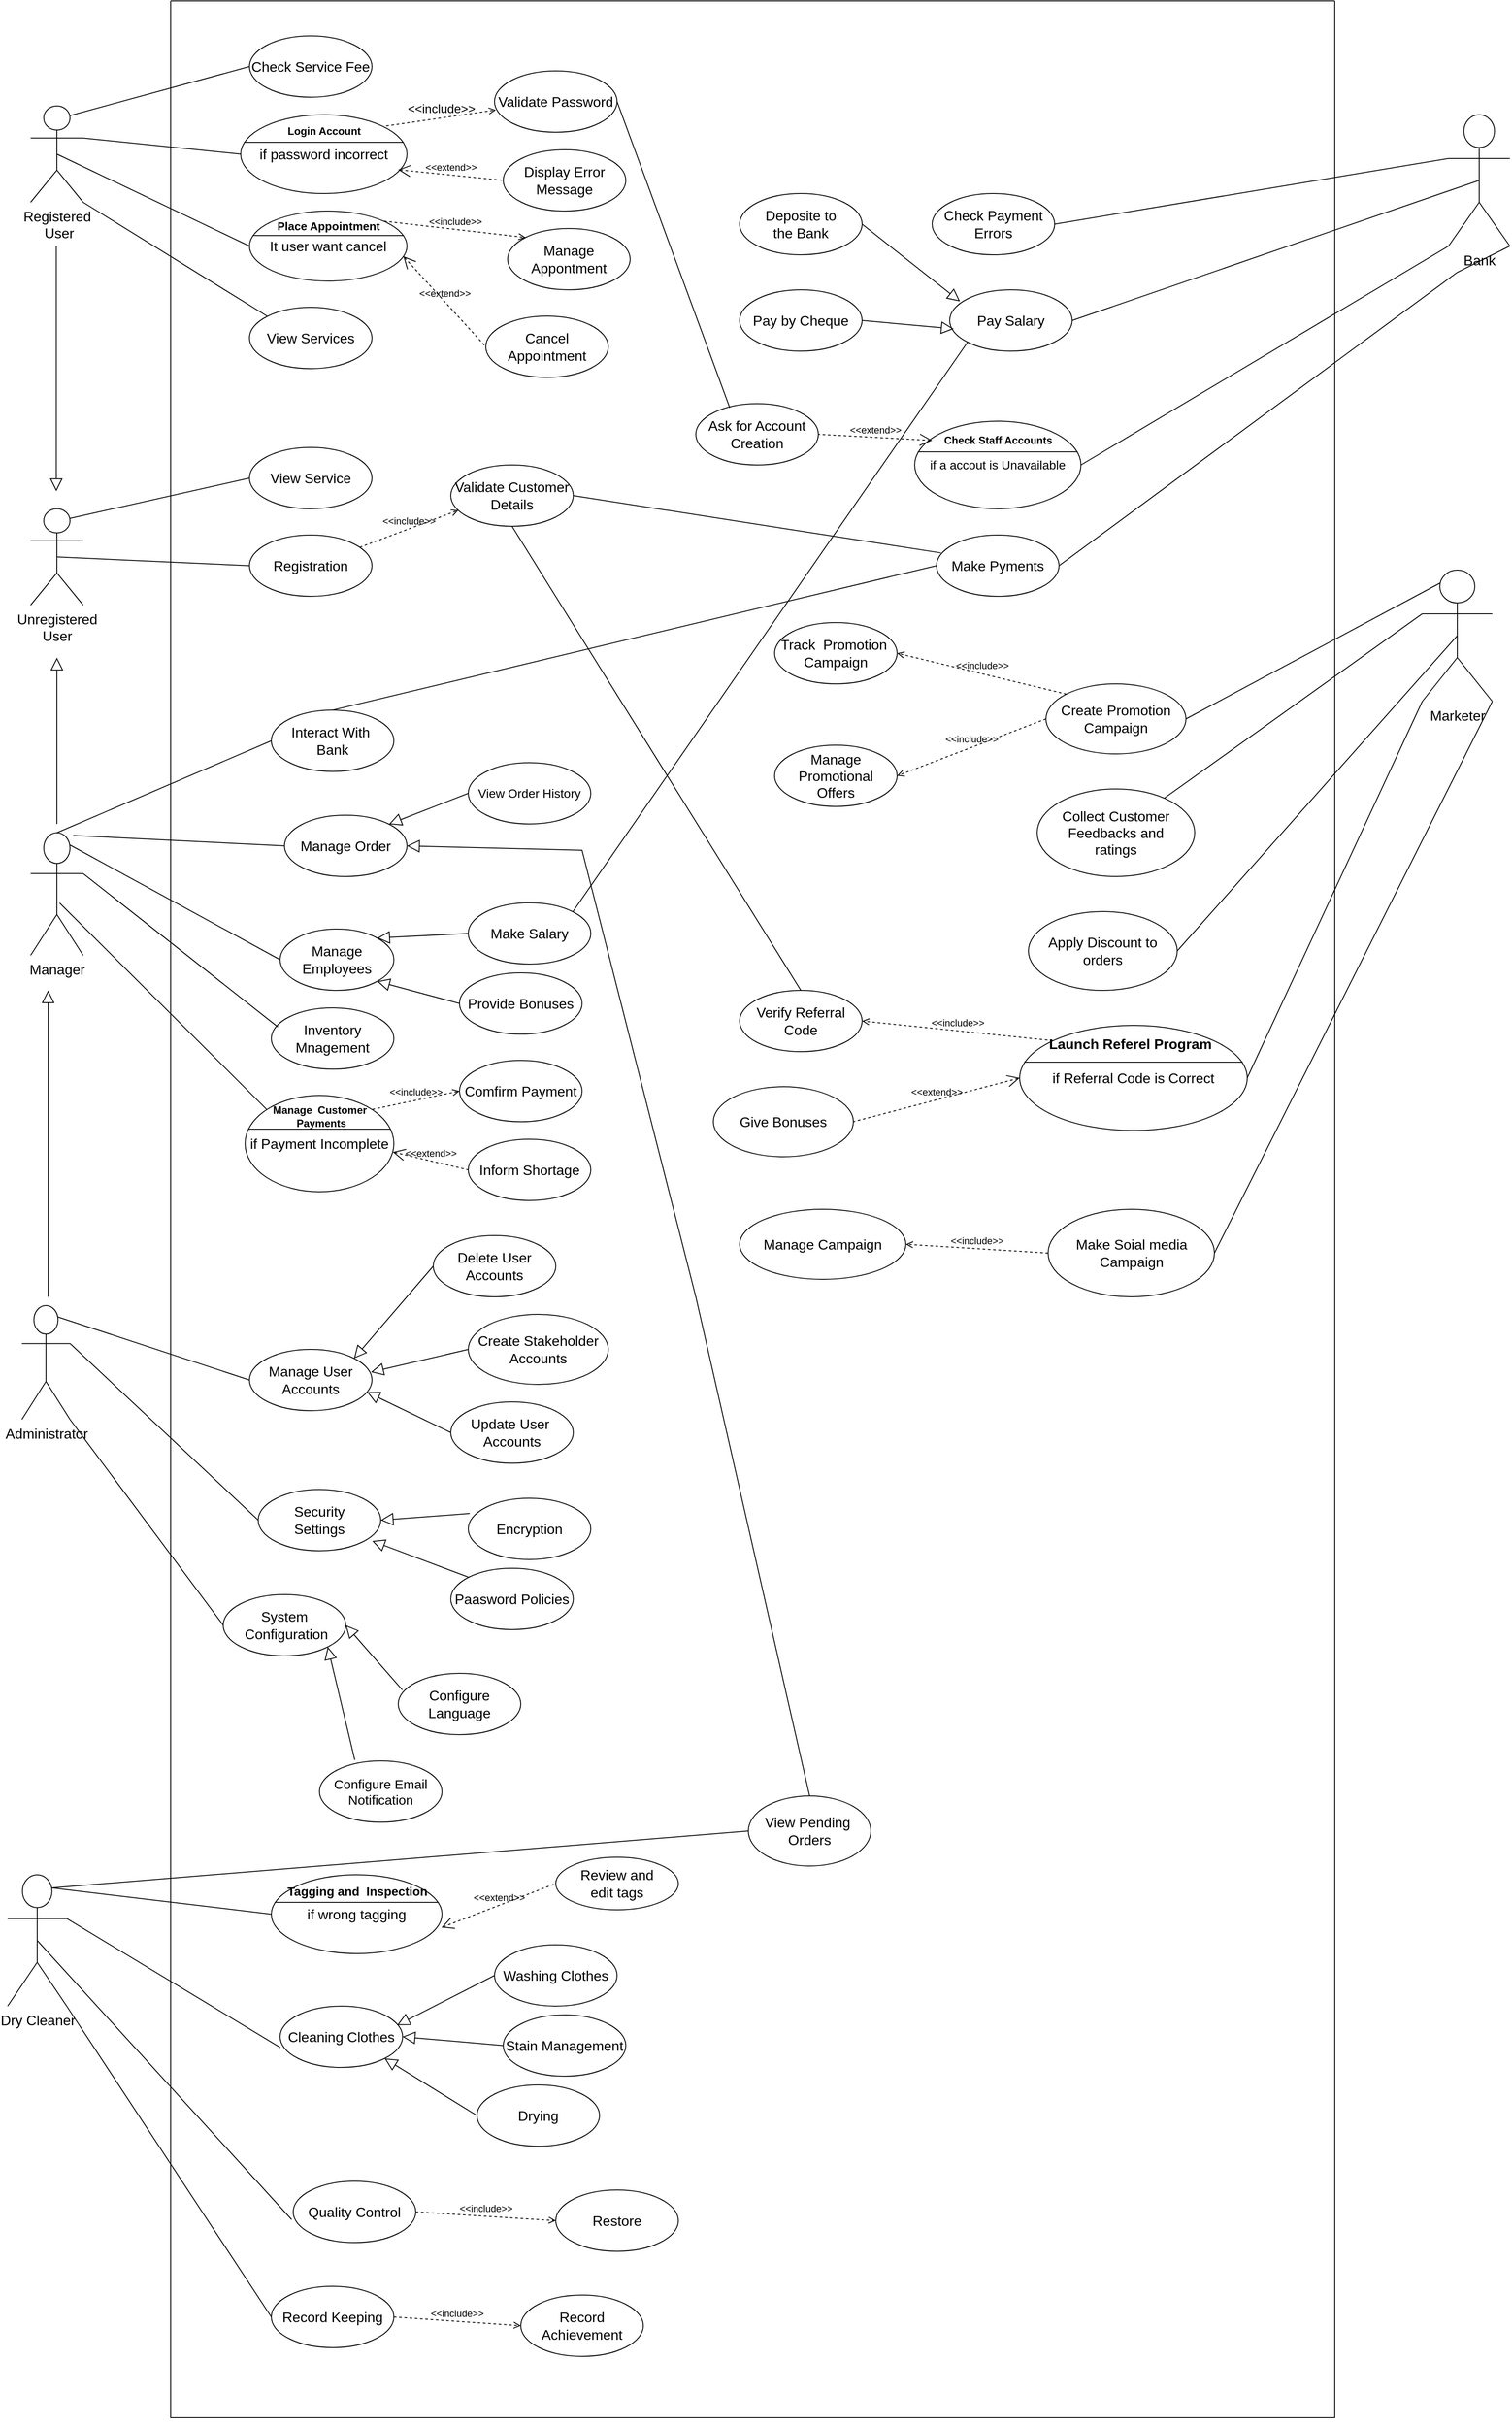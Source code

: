 <mxfile version="21.6.8" type="device">
  <diagram name="Page-1" id="YJRQnULsfUZg3rz3fWgA">
    <mxGraphModel dx="1904" dy="2926" grid="1" gridSize="10" guides="1" tooltips="1" connect="1" arrows="1" fold="1" page="0" pageScale="1" pageWidth="850" pageHeight="1100" math="0" shadow="0">
      <root>
        <mxCell id="0" />
        <mxCell id="1" parent="0" />
        <mxCell id="xZ9viUHwOlvgjat5mIih-6" value="" style="swimlane;startSize=0;fontSize=12;" parent="1" vertex="1">
          <mxGeometry x="-280" y="-2350" width="1330" height="2760" as="geometry" />
        </mxCell>
        <mxCell id="xZ9viUHwOlvgjat5mIih-29" value="&lt;font style=&quot;font-size: 16px;&quot;&gt;Check Service Fee&lt;/font&gt;" style="ellipse;whiteSpace=wrap;html=1;" parent="xZ9viUHwOlvgjat5mIih-6" vertex="1">
          <mxGeometry x="90" y="40" width="140" height="70" as="geometry" />
        </mxCell>
        <mxCell id="xZ9viUHwOlvgjat5mIih-34" value="&lt;font style=&quot;font-size: 16px;&quot;&gt;Validate Password&lt;br&gt;&lt;/font&gt;" style="ellipse;whiteSpace=wrap;html=1;" parent="xZ9viUHwOlvgjat5mIih-6" vertex="1">
          <mxGeometry x="370" y="80" width="140" height="70" as="geometry" />
        </mxCell>
        <mxCell id="xZ9viUHwOlvgjat5mIih-33" value="&lt;font style=&quot;font-size: 16px;&quot;&gt;Display Error Message&lt;/font&gt;" style="ellipse;whiteSpace=wrap;html=1;" parent="xZ9viUHwOlvgjat5mIih-6" vertex="1">
          <mxGeometry x="380" y="170" width="140" height="70" as="geometry" />
        </mxCell>
        <mxCell id="xZ9viUHwOlvgjat5mIih-32" value="&lt;font style=&quot;font-size: 16px;&quot;&gt;View Services&lt;/font&gt;" style="ellipse;whiteSpace=wrap;html=1;" parent="xZ9viUHwOlvgjat5mIih-6" vertex="1">
          <mxGeometry x="90" y="350" width="140" height="70" as="geometry" />
        </mxCell>
        <mxCell id="xZ9viUHwOlvgjat5mIih-36" value="&lt;font style=&quot;font-size: 16px;&quot;&gt;if password incorrect&lt;/font&gt;" style="html=1;shape=mxgraph.sysml.useCaseExtPt;whiteSpace=wrap;align=center;" parent="xZ9viUHwOlvgjat5mIih-6" vertex="1">
          <mxGeometry x="80" y="130" width="190" height="90" as="geometry" />
        </mxCell>
        <mxCell id="xZ9viUHwOlvgjat5mIih-37" value="Login Account" style="resizable=0;html=1;verticalAlign=middle;align=center;labelBackgroundColor=none;fontStyle=1;" parent="xZ9viUHwOlvgjat5mIih-36" connectable="0" vertex="1">
          <mxGeometry x="95" y="19.125" as="geometry" />
        </mxCell>
        <mxCell id="xZ9viUHwOlvgjat5mIih-39" value="&lt;font style=&quot;font-size: 14px;&quot;&gt;&amp;lt;&amp;lt;include&amp;gt;&amp;gt;&lt;/font&gt;" style="edgeStyle=none;html=1;endArrow=open;verticalAlign=bottom;dashed=1;labelBackgroundColor=none;rounded=0;entryX=0.011;entryY=0.637;entryDx=0;entryDy=0;entryPerimeter=0;" parent="xZ9viUHwOlvgjat5mIih-36" target="xZ9viUHwOlvgjat5mIih-34" edge="1">
          <mxGeometry width="160" relative="1" as="geometry">
            <mxPoint x="166.25" y="12.857" as="sourcePoint" />
            <mxPoint x="356.25" y="12.857" as="targetPoint" />
          </mxGeometry>
        </mxCell>
        <mxCell id="xZ9viUHwOlvgjat5mIih-38" style="edgeStyle=orthogonalEdgeStyle;rounded=0;orthogonalLoop=1;jettySize=auto;html=1;exitX=0.5;exitY=1;exitDx=0;exitDy=0;" parent="xZ9viUHwOlvgjat5mIih-6" source="xZ9viUHwOlvgjat5mIih-34" target="xZ9viUHwOlvgjat5mIih-34" edge="1">
          <mxGeometry relative="1" as="geometry" />
        </mxCell>
        <mxCell id="xZ9viUHwOlvgjat5mIih-42" value="&amp;lt;&amp;lt;extend&amp;gt;&amp;gt;" style="edgeStyle=none;html=1;startArrow=open;endArrow=none;startSize=12;verticalAlign=bottom;dashed=1;labelBackgroundColor=none;rounded=0;entryX=0;entryY=0.5;entryDx=0;entryDy=0;exitX=0.947;exitY=0.698;exitDx=0;exitDy=0;exitPerimeter=0;" parent="xZ9viUHwOlvgjat5mIih-6" source="xZ9viUHwOlvgjat5mIih-36" target="xZ9viUHwOlvgjat5mIih-33" edge="1">
          <mxGeometry width="160" relative="1" as="geometry">
            <mxPoint x="350" y="200" as="sourcePoint" />
            <mxPoint x="510" y="350" as="targetPoint" />
          </mxGeometry>
        </mxCell>
        <mxCell id="xZ9viUHwOlvgjat5mIih-43" value="&lt;font style=&quot;font-size: 16px;&quot;&gt;It user want cancel&lt;/font&gt;" style="html=1;shape=mxgraph.sysml.useCaseExtPt;whiteSpace=wrap;align=center;" parent="xZ9viUHwOlvgjat5mIih-6" vertex="1">
          <mxGeometry x="90" y="240" width="180" height="80" as="geometry" />
        </mxCell>
        <mxCell id="xZ9viUHwOlvgjat5mIih-44" value="&lt;font style=&quot;font-size: 13px;&quot;&gt;Place Appointment&lt;/font&gt;" style="resizable=0;html=1;verticalAlign=middle;align=center;labelBackgroundColor=none;fontStyle=1;" parent="xZ9viUHwOlvgjat5mIih-43" connectable="0" vertex="1">
          <mxGeometry x="90" y="17" as="geometry" />
        </mxCell>
        <mxCell id="xZ9viUHwOlvgjat5mIih-46" value="&lt;font style=&quot;font-size: 16px;&quot;&gt;Manage Appontment&lt;/font&gt;" style="ellipse;whiteSpace=wrap;html=1;" parent="xZ9viUHwOlvgjat5mIih-6" vertex="1">
          <mxGeometry x="385" y="260" width="140" height="70" as="geometry" />
        </mxCell>
        <mxCell id="xZ9viUHwOlvgjat5mIih-45" value="&lt;font style=&quot;font-size: 16px;&quot;&gt;Cancel Appointment&lt;/font&gt;" style="ellipse;whiteSpace=wrap;html=1;" parent="xZ9viUHwOlvgjat5mIih-6" vertex="1">
          <mxGeometry x="360" y="360" width="140" height="70" as="geometry" />
        </mxCell>
        <mxCell id="xZ9viUHwOlvgjat5mIih-58" value="&amp;lt;&amp;lt;include&amp;gt;&amp;gt;" style="edgeStyle=none;html=1;endArrow=open;verticalAlign=bottom;dashed=1;labelBackgroundColor=none;rounded=0;exitX=0.855;exitY=0.145;exitDx=0;exitDy=0;exitPerimeter=0;entryX=0;entryY=0;entryDx=0;entryDy=0;" parent="xZ9viUHwOlvgjat5mIih-6" source="xZ9viUHwOlvgjat5mIih-43" target="xZ9viUHwOlvgjat5mIih-46" edge="1">
          <mxGeometry width="160" relative="1" as="geometry">
            <mxPoint x="360" y="370" as="sourcePoint" />
            <mxPoint x="520" y="370" as="targetPoint" />
          </mxGeometry>
        </mxCell>
        <mxCell id="xZ9viUHwOlvgjat5mIih-59" value="&amp;lt;&amp;lt;extend&amp;gt;&amp;gt;" style="edgeStyle=none;html=1;startArrow=open;endArrow=none;startSize=12;verticalAlign=bottom;dashed=1;labelBackgroundColor=none;rounded=0;exitX=0.977;exitY=0.646;exitDx=0;exitDy=0;exitPerimeter=0;entryX=0;entryY=0.5;entryDx=0;entryDy=0;" parent="xZ9viUHwOlvgjat5mIih-6" source="xZ9viUHwOlvgjat5mIih-43" target="xZ9viUHwOlvgjat5mIih-45" edge="1">
          <mxGeometry width="160" relative="1" as="geometry">
            <mxPoint x="360" y="370" as="sourcePoint" />
            <mxPoint x="520" y="370" as="targetPoint" />
          </mxGeometry>
        </mxCell>
        <mxCell id="xZ9viUHwOlvgjat5mIih-60" value="&lt;font style=&quot;font-size: 16px;&quot;&gt;View Service&lt;/font&gt;" style="ellipse;whiteSpace=wrap;html=1;" parent="xZ9viUHwOlvgjat5mIih-6" vertex="1">
          <mxGeometry x="90" y="510" width="140" height="70" as="geometry" />
        </mxCell>
        <mxCell id="xZ9viUHwOlvgjat5mIih-61" value="&lt;font style=&quot;font-size: 16px;&quot;&gt;Registration&lt;/font&gt;" style="ellipse;whiteSpace=wrap;html=1;" parent="xZ9viUHwOlvgjat5mIih-6" vertex="1">
          <mxGeometry x="90" y="610" width="140" height="70" as="geometry" />
        </mxCell>
        <mxCell id="xZ9viUHwOlvgjat5mIih-62" value="&lt;font style=&quot;font-size: 16px;&quot;&gt;Validate Customer&lt;br&gt;Details&lt;br&gt;&lt;/font&gt;" style="ellipse;whiteSpace=wrap;html=1;" parent="xZ9viUHwOlvgjat5mIih-6" vertex="1">
          <mxGeometry x="320" y="530" width="140" height="70" as="geometry" />
        </mxCell>
        <mxCell id="xZ9viUHwOlvgjat5mIih-64" value="&amp;lt;&amp;lt;include&amp;gt;&amp;gt;" style="edgeStyle=none;html=1;endArrow=open;verticalAlign=bottom;dashed=1;labelBackgroundColor=none;rounded=0;entryX=0.062;entryY=0.739;entryDx=0;entryDy=0;entryPerimeter=0;" parent="xZ9viUHwOlvgjat5mIih-6" source="xZ9viUHwOlvgjat5mIih-61" target="xZ9viUHwOlvgjat5mIih-62" edge="1">
          <mxGeometry width="160" relative="1" as="geometry">
            <mxPoint x="360" y="360" as="sourcePoint" />
            <mxPoint x="520" y="360" as="targetPoint" />
          </mxGeometry>
        </mxCell>
        <mxCell id="xZ9viUHwOlvgjat5mIih-72" value="&lt;font style=&quot;font-size: 14px;&quot;&gt;View Order History&lt;/font&gt;" style="ellipse;whiteSpace=wrap;html=1;" parent="xZ9viUHwOlvgjat5mIih-6" vertex="1">
          <mxGeometry x="340" y="870" width="140" height="70" as="geometry" />
        </mxCell>
        <mxCell id="xZ9viUHwOlvgjat5mIih-71" value="&lt;font style=&quot;font-size: 16px;&quot;&gt;Manage Order&lt;/font&gt;" style="ellipse;whiteSpace=wrap;html=1;" parent="xZ9viUHwOlvgjat5mIih-6" vertex="1">
          <mxGeometry x="130" y="930" width="140" height="70" as="geometry" />
        </mxCell>
        <mxCell id="xZ9viUHwOlvgjat5mIih-70" value="&lt;font style=&quot;font-size: 16px;&quot;&gt;Manage Employees&lt;/font&gt;" style="ellipse;whiteSpace=wrap;html=1;" parent="xZ9viUHwOlvgjat5mIih-6" vertex="1">
          <mxGeometry x="125" y="1060" width="130" height="70" as="geometry" />
        </mxCell>
        <mxCell id="xZ9viUHwOlvgjat5mIih-69" value="&lt;font style=&quot;font-size: 16px;&quot;&gt;View Pending&amp;nbsp;&lt;br&gt;Orders&lt;/font&gt;" style="ellipse;whiteSpace=wrap;html=1;" parent="xZ9viUHwOlvgjat5mIih-6" vertex="1">
          <mxGeometry x="660" y="2050" width="140" height="80" as="geometry" />
        </mxCell>
        <mxCell id="xZ9viUHwOlvgjat5mIih-84" value="" style="edgeStyle=none;html=1;endArrow=block;endFill=0;endSize=12;verticalAlign=bottom;rounded=0;exitX=0;exitY=0.5;exitDx=0;exitDy=0;entryX=1;entryY=0;entryDx=0;entryDy=0;" parent="xZ9viUHwOlvgjat5mIih-6" source="xZ9viUHwOlvgjat5mIih-72" target="xZ9viUHwOlvgjat5mIih-71" edge="1">
          <mxGeometry width="160" relative="1" as="geometry">
            <mxPoint x="320" y="980" as="sourcePoint" />
            <mxPoint x="270" y="940" as="targetPoint" />
          </mxGeometry>
        </mxCell>
        <mxCell id="xZ9viUHwOlvgjat5mIih-86" value="&lt;font style=&quot;font-size: 16px;&quot;&gt;Provide Bonuses&lt;/font&gt;" style="ellipse;whiteSpace=wrap;html=1;" parent="xZ9viUHwOlvgjat5mIih-6" vertex="1">
          <mxGeometry x="330" y="1110" width="140" height="70" as="geometry" />
        </mxCell>
        <mxCell id="xZ9viUHwOlvgjat5mIih-85" value="&lt;font style=&quot;font-size: 16px;&quot;&gt;Make Salary&lt;/font&gt;" style="ellipse;whiteSpace=wrap;html=1;" parent="xZ9viUHwOlvgjat5mIih-6" vertex="1">
          <mxGeometry x="340" y="1030" width="140" height="70" as="geometry" />
        </mxCell>
        <mxCell id="xZ9viUHwOlvgjat5mIih-87" value="&lt;font style=&quot;font-size: 16px;&quot;&gt;Inventory Mnagement&lt;/font&gt;" style="ellipse;whiteSpace=wrap;html=1;" parent="xZ9viUHwOlvgjat5mIih-6" vertex="1">
          <mxGeometry x="115" y="1150" width="140" height="70" as="geometry" />
        </mxCell>
        <mxCell id="xZ9viUHwOlvgjat5mIih-88" value="&lt;font style=&quot;font-size: 16px;&quot;&gt;if Payment Incomplete&lt;/font&gt;" style="html=1;shape=mxgraph.sysml.useCaseExtPt;whiteSpace=wrap;align=center;" parent="xZ9viUHwOlvgjat5mIih-6" vertex="1">
          <mxGeometry x="85" y="1250" width="170" height="110" as="geometry" />
        </mxCell>
        <mxCell id="xZ9viUHwOlvgjat5mIih-89" value="Manage&amp;nbsp; Customer&lt;br&gt;&amp;nbsp;Payments" style="resizable=0;html=1;verticalAlign=middle;align=center;labelBackgroundColor=none;fontStyle=1;" parent="xZ9viUHwOlvgjat5mIih-88" connectable="0" vertex="1">
          <mxGeometry x="85" y="23.375" as="geometry" />
        </mxCell>
        <mxCell id="xZ9viUHwOlvgjat5mIih-92" value="&lt;font style=&quot;font-size: 16px;&quot;&gt;Comfirm Payment&lt;/font&gt;" style="ellipse;whiteSpace=wrap;html=1;" parent="xZ9viUHwOlvgjat5mIih-6" vertex="1">
          <mxGeometry x="330" y="1210" width="140" height="70" as="geometry" />
        </mxCell>
        <mxCell id="xZ9viUHwOlvgjat5mIih-91" value="&lt;font style=&quot;font-size: 16px;&quot;&gt;Inform Shortage&lt;/font&gt;" style="ellipse;whiteSpace=wrap;html=1;" parent="xZ9viUHwOlvgjat5mIih-6" vertex="1">
          <mxGeometry x="340" y="1300" width="140" height="70" as="geometry" />
        </mxCell>
        <mxCell id="xZ9viUHwOlvgjat5mIih-96" value="&lt;font style=&quot;font-size: 16px;&quot;&gt;Interact With&amp;nbsp;&lt;br&gt;Bank&lt;/font&gt;" style="ellipse;whiteSpace=wrap;html=1;" parent="xZ9viUHwOlvgjat5mIih-6" vertex="1">
          <mxGeometry x="115" y="810" width="140" height="70" as="geometry" />
        </mxCell>
        <mxCell id="xZ9viUHwOlvgjat5mIih-98" value="" style="edgeStyle=none;html=1;endArrow=block;endFill=0;endSize=12;verticalAlign=bottom;rounded=0;exitX=0;exitY=0.5;exitDx=0;exitDy=0;entryX=1;entryY=0;entryDx=0;entryDy=0;" parent="xZ9viUHwOlvgjat5mIih-6" source="xZ9viUHwOlvgjat5mIih-85" target="xZ9viUHwOlvgjat5mIih-70" edge="1">
          <mxGeometry width="160" relative="1" as="geometry">
            <mxPoint x="260" y="990" as="sourcePoint" />
            <mxPoint x="420" y="990" as="targetPoint" />
          </mxGeometry>
        </mxCell>
        <mxCell id="xZ9viUHwOlvgjat5mIih-102" value="" style="edgeStyle=none;html=1;endArrow=block;endFill=0;endSize=12;verticalAlign=bottom;rounded=0;entryX=1;entryY=1;entryDx=0;entryDy=0;exitX=0;exitY=0.5;exitDx=0;exitDy=0;" parent="xZ9viUHwOlvgjat5mIih-6" source="xZ9viUHwOlvgjat5mIih-86" target="xZ9viUHwOlvgjat5mIih-70" edge="1">
          <mxGeometry width="160" relative="1" as="geometry">
            <mxPoint x="260" y="1370" as="sourcePoint" />
            <mxPoint x="420" y="1370" as="targetPoint" />
          </mxGeometry>
        </mxCell>
        <mxCell id="xZ9viUHwOlvgjat5mIih-103" value="&amp;lt;&amp;lt;include&amp;gt;&amp;gt;" style="edgeStyle=none;html=1;endArrow=open;verticalAlign=bottom;dashed=1;labelBackgroundColor=none;rounded=0;exitX=0.855;exitY=0.145;exitDx=0;exitDy=0;exitPerimeter=0;entryX=0;entryY=0.5;entryDx=0;entryDy=0;" parent="xZ9viUHwOlvgjat5mIih-6" source="xZ9viUHwOlvgjat5mIih-88" target="xZ9viUHwOlvgjat5mIih-92" edge="1">
          <mxGeometry width="160" relative="1" as="geometry">
            <mxPoint x="260" y="1370" as="sourcePoint" />
            <mxPoint x="420" y="1370" as="targetPoint" />
          </mxGeometry>
        </mxCell>
        <mxCell id="xZ9viUHwOlvgjat5mIih-104" value="&amp;lt;&amp;lt;extend&amp;gt;&amp;gt;" style="edgeStyle=none;html=1;startArrow=open;endArrow=none;startSize=12;verticalAlign=bottom;dashed=1;labelBackgroundColor=none;rounded=0;exitX=0.993;exitY=0.587;exitDx=0;exitDy=0;exitPerimeter=0;entryX=0;entryY=0.5;entryDx=0;entryDy=0;" parent="xZ9viUHwOlvgjat5mIih-6" source="xZ9viUHwOlvgjat5mIih-88" target="xZ9viUHwOlvgjat5mIih-91" edge="1">
          <mxGeometry width="160" relative="1" as="geometry">
            <mxPoint x="260" y="1370" as="sourcePoint" />
            <mxPoint x="420" y="1370" as="targetPoint" />
          </mxGeometry>
        </mxCell>
        <mxCell id="xZ9viUHwOlvgjat5mIih-109" value="&lt;font style=&quot;font-size: 16px;&quot;&gt;Manage User&lt;br&gt;Accounts&lt;/font&gt;" style="ellipse;whiteSpace=wrap;html=1;" parent="xZ9viUHwOlvgjat5mIih-6" vertex="1">
          <mxGeometry x="90" y="1540" width="140" height="70" as="geometry" />
        </mxCell>
        <mxCell id="xZ9viUHwOlvgjat5mIih-108" value="&lt;font style=&quot;font-size: 16px;&quot;&gt;Security&lt;br&gt;Settings&lt;/font&gt;" style="ellipse;whiteSpace=wrap;html=1;" parent="xZ9viUHwOlvgjat5mIih-6" vertex="1">
          <mxGeometry x="100" y="1700" width="140" height="70" as="geometry" />
        </mxCell>
        <mxCell id="xZ9viUHwOlvgjat5mIih-107" value="&lt;font style=&quot;font-size: 16px;&quot;&gt;System&lt;br&gt;&amp;nbsp;Configuration&lt;/font&gt;" style="ellipse;whiteSpace=wrap;html=1;" parent="xZ9viUHwOlvgjat5mIih-6" vertex="1">
          <mxGeometry x="60" y="1820" width="140" height="70" as="geometry" />
        </mxCell>
        <mxCell id="xZ9viUHwOlvgjat5mIih-113" value="&lt;font style=&quot;font-size: 16px;&quot;&gt;Delete User&lt;br&gt;Accounts&lt;/font&gt;" style="ellipse;whiteSpace=wrap;html=1;" parent="xZ9viUHwOlvgjat5mIih-6" vertex="1">
          <mxGeometry x="300" y="1410" width="140" height="70" as="geometry" />
        </mxCell>
        <mxCell id="xZ9viUHwOlvgjat5mIih-112" value="&lt;font style=&quot;font-size: 16px;&quot;&gt;Create Stakeholder&lt;br&gt;Accounts&lt;/font&gt;" style="ellipse;whiteSpace=wrap;html=1;" parent="xZ9viUHwOlvgjat5mIih-6" vertex="1">
          <mxGeometry x="340" y="1500" width="160" height="80" as="geometry" />
        </mxCell>
        <mxCell id="xZ9viUHwOlvgjat5mIih-111" value="&lt;font style=&quot;font-size: 16px;&quot;&gt;Encryption&lt;/font&gt;" style="ellipse;whiteSpace=wrap;html=1;" parent="xZ9viUHwOlvgjat5mIih-6" vertex="1">
          <mxGeometry x="340" y="1710" width="140" height="70" as="geometry" />
        </mxCell>
        <mxCell id="xZ9viUHwOlvgjat5mIih-110" value="&lt;font style=&quot;font-size: 16px;&quot;&gt;Update User&amp;nbsp;&lt;br&gt;Accounts&lt;/font&gt;" style="ellipse;whiteSpace=wrap;html=1;" parent="xZ9viUHwOlvgjat5mIih-6" vertex="1">
          <mxGeometry x="320" y="1600" width="140" height="70" as="geometry" />
        </mxCell>
        <mxCell id="xZ9viUHwOlvgjat5mIih-116" value="" style="edgeStyle=none;html=1;endArrow=block;endFill=0;endSize=12;verticalAlign=bottom;rounded=0;exitX=0;exitY=0.5;exitDx=0;exitDy=0;entryX=1;entryY=0;entryDx=0;entryDy=0;" parent="xZ9viUHwOlvgjat5mIih-6" source="xZ9viUHwOlvgjat5mIih-113" target="xZ9viUHwOlvgjat5mIih-109" edge="1">
          <mxGeometry width="160" relative="1" as="geometry">
            <mxPoint x="260" y="1610" as="sourcePoint" />
            <mxPoint x="420" y="1610" as="targetPoint" />
          </mxGeometry>
        </mxCell>
        <mxCell id="xZ9viUHwOlvgjat5mIih-115" value="" style="edgeStyle=none;html=1;endArrow=block;endFill=0;endSize=12;verticalAlign=bottom;rounded=0;exitX=0;exitY=0.5;exitDx=0;exitDy=0;entryX=0.992;entryY=0.371;entryDx=0;entryDy=0;entryPerimeter=0;" parent="xZ9viUHwOlvgjat5mIih-6" source="xZ9viUHwOlvgjat5mIih-112" target="xZ9viUHwOlvgjat5mIih-109" edge="1">
          <mxGeometry width="160" relative="1" as="geometry">
            <mxPoint x="260" y="1610" as="sourcePoint" />
            <mxPoint x="420" y="1610" as="targetPoint" />
          </mxGeometry>
        </mxCell>
        <mxCell id="xZ9viUHwOlvgjat5mIih-114" value="" style="edgeStyle=none;html=1;endArrow=block;endFill=0;endSize=12;verticalAlign=bottom;rounded=0;exitX=0;exitY=0.5;exitDx=0;exitDy=0;entryX=0.961;entryY=0.698;entryDx=0;entryDy=0;entryPerimeter=0;" parent="xZ9viUHwOlvgjat5mIih-6" source="xZ9viUHwOlvgjat5mIih-110" target="xZ9viUHwOlvgjat5mIih-109" edge="1">
          <mxGeometry width="160" relative="1" as="geometry">
            <mxPoint x="260" y="1610" as="sourcePoint" />
            <mxPoint x="420" y="1610" as="targetPoint" />
          </mxGeometry>
        </mxCell>
        <mxCell id="xZ9viUHwOlvgjat5mIih-117" value="&lt;font style=&quot;font-size: 16px;&quot;&gt;Paasword Policies&lt;/font&gt;" style="ellipse;whiteSpace=wrap;html=1;" parent="xZ9viUHwOlvgjat5mIih-6" vertex="1">
          <mxGeometry x="320" y="1790" width="140" height="70" as="geometry" />
        </mxCell>
        <mxCell id="xZ9viUHwOlvgjat5mIih-118" value="" style="edgeStyle=none;html=1;endArrow=block;endFill=0;endSize=12;verticalAlign=bottom;rounded=0;entryX=1;entryY=0.5;entryDx=0;entryDy=0;exitX=0.012;exitY=0.249;exitDx=0;exitDy=0;exitPerimeter=0;" parent="xZ9viUHwOlvgjat5mIih-6" source="xZ9viUHwOlvgjat5mIih-111" target="xZ9viUHwOlvgjat5mIih-108" edge="1">
          <mxGeometry width="160" relative="1" as="geometry">
            <mxPoint x="260" y="1570" as="sourcePoint" />
            <mxPoint x="420" y="1570" as="targetPoint" />
          </mxGeometry>
        </mxCell>
        <mxCell id="xZ9viUHwOlvgjat5mIih-119" value="" style="edgeStyle=none;html=1;endArrow=block;endFill=0;endSize=12;verticalAlign=bottom;rounded=0;entryX=0.931;entryY=0.841;entryDx=0;entryDy=0;entryPerimeter=0;exitX=0;exitY=0;exitDx=0;exitDy=0;" parent="xZ9viUHwOlvgjat5mIih-6" source="xZ9viUHwOlvgjat5mIih-117" target="xZ9viUHwOlvgjat5mIih-108" edge="1">
          <mxGeometry width="160" relative="1" as="geometry">
            <mxPoint x="260" y="1570" as="sourcePoint" />
            <mxPoint x="420" y="1570" as="targetPoint" />
          </mxGeometry>
        </mxCell>
        <mxCell id="xZ9viUHwOlvgjat5mIih-121" value="&lt;font style=&quot;font-size: 15px;&quot;&gt;Configure Email&lt;br&gt;Notification&lt;/font&gt;" style="ellipse;whiteSpace=wrap;html=1;" parent="xZ9viUHwOlvgjat5mIih-6" vertex="1">
          <mxGeometry x="170" y="2010" width="140" height="70" as="geometry" />
        </mxCell>
        <mxCell id="xZ9viUHwOlvgjat5mIih-120" value="&lt;font style=&quot;font-size: 16px;&quot;&gt;Configure Language&lt;/font&gt;" style="ellipse;whiteSpace=wrap;html=1;" parent="xZ9viUHwOlvgjat5mIih-6" vertex="1">
          <mxGeometry x="260" y="1910" width="140" height="70" as="geometry" />
        </mxCell>
        <mxCell id="xZ9viUHwOlvgjat5mIih-122" value="" style="edgeStyle=none;html=1;endArrow=block;endFill=0;endSize=12;verticalAlign=bottom;rounded=0;entryX=1;entryY=0.5;entryDx=0;entryDy=0;exitX=0.033;exitY=0.269;exitDx=0;exitDy=0;exitPerimeter=0;" parent="xZ9viUHwOlvgjat5mIih-6" source="xZ9viUHwOlvgjat5mIih-120" target="xZ9viUHwOlvgjat5mIih-107" edge="1">
          <mxGeometry width="160" relative="1" as="geometry">
            <mxPoint x="260" y="1950" as="sourcePoint" />
            <mxPoint x="420" y="1950" as="targetPoint" />
          </mxGeometry>
        </mxCell>
        <mxCell id="xZ9viUHwOlvgjat5mIih-123" value="" style="edgeStyle=none;html=1;endArrow=block;endFill=0;endSize=12;verticalAlign=bottom;rounded=0;entryX=1;entryY=1;entryDx=0;entryDy=0;exitX=0.288;exitY=-0.016;exitDx=0;exitDy=0;exitPerimeter=0;" parent="xZ9viUHwOlvgjat5mIih-6" source="xZ9viUHwOlvgjat5mIih-121" target="xZ9viUHwOlvgjat5mIih-107" edge="1">
          <mxGeometry width="160" relative="1" as="geometry">
            <mxPoint x="260" y="1950" as="sourcePoint" />
            <mxPoint x="420" y="1950" as="targetPoint" />
          </mxGeometry>
        </mxCell>
        <mxCell id="xZ9viUHwOlvgjat5mIih-134" value="&lt;font style=&quot;font-size: 16px;&quot;&gt;Stain Management&lt;/font&gt;" style="ellipse;whiteSpace=wrap;html=1;" parent="xZ9viUHwOlvgjat5mIih-6" vertex="1">
          <mxGeometry x="380" y="2300" width="140" height="70" as="geometry" />
        </mxCell>
        <mxCell id="xZ9viUHwOlvgjat5mIih-133" value="&lt;font style=&quot;font-size: 16px;&quot;&gt;Drying&lt;/font&gt;" style="ellipse;whiteSpace=wrap;html=1;" parent="xZ9viUHwOlvgjat5mIih-6" vertex="1">
          <mxGeometry x="350" y="2380" width="140" height="70" as="geometry" />
        </mxCell>
        <mxCell id="xZ9viUHwOlvgjat5mIih-132" value="&lt;font style=&quot;font-size: 16px;&quot;&gt;Cleaning Clothes&lt;/font&gt;" style="ellipse;whiteSpace=wrap;html=1;" parent="xZ9viUHwOlvgjat5mIih-6" vertex="1">
          <mxGeometry x="125" y="2290" width="140" height="70" as="geometry" />
        </mxCell>
        <mxCell id="xZ9viUHwOlvgjat5mIih-131" value="&lt;font style=&quot;font-size: 16px;&quot;&gt;Washing Clothes&lt;/font&gt;" style="ellipse;whiteSpace=wrap;html=1;" parent="xZ9viUHwOlvgjat5mIih-6" vertex="1">
          <mxGeometry x="370" y="2220" width="140" height="70" as="geometry" />
        </mxCell>
        <mxCell id="xZ9viUHwOlvgjat5mIih-130" value="&lt;font style=&quot;font-size: 16px;&quot;&gt;Review and&lt;br&gt;edit tags&lt;/font&gt;" style="ellipse;whiteSpace=wrap;html=1;" parent="xZ9viUHwOlvgjat5mIih-6" vertex="1">
          <mxGeometry x="440" y="2120" width="140" height="60" as="geometry" />
        </mxCell>
        <mxCell id="xZ9viUHwOlvgjat5mIih-141" value="&lt;font style=&quot;font-size: 16px;&quot;&gt;if wrong tagging&lt;/font&gt;" style="html=1;shape=mxgraph.sysml.useCaseExtPt;whiteSpace=wrap;align=center;" parent="xZ9viUHwOlvgjat5mIih-6" vertex="1">
          <mxGeometry x="115" y="2140" width="195" height="90" as="geometry" />
        </mxCell>
        <mxCell id="xZ9viUHwOlvgjat5mIih-142" value="&lt;font style=&quot;font-size: 14px;&quot;&gt;Tagging and&amp;nbsp; Inspection&lt;/font&gt;" style="resizable=0;html=1;verticalAlign=middle;align=center;labelBackgroundColor=none;fontStyle=1;" parent="xZ9viUHwOlvgjat5mIih-141" connectable="0" vertex="1">
          <mxGeometry x="97.5" y="19.125" as="geometry" />
        </mxCell>
        <mxCell id="xZ9viUHwOlvgjat5mIih-143" value="&amp;lt;&amp;lt;extend&amp;gt;&amp;gt;" style="edgeStyle=none;html=1;startArrow=open;endArrow=none;startSize=12;verticalAlign=bottom;dashed=1;labelBackgroundColor=none;rounded=0;exitX=0.997;exitY=0.669;exitDx=0;exitDy=0;exitPerimeter=0;entryX=0;entryY=0.5;entryDx=0;entryDy=0;" parent="xZ9viUHwOlvgjat5mIih-6" source="xZ9viUHwOlvgjat5mIih-141" target="xZ9viUHwOlvgjat5mIih-130" edge="1">
          <mxGeometry width="160" relative="1" as="geometry">
            <mxPoint x="260" y="2240" as="sourcePoint" />
            <mxPoint x="420" y="2240" as="targetPoint" />
          </mxGeometry>
        </mxCell>
        <mxCell id="xZ9viUHwOlvgjat5mIih-144" value="&lt;font style=&quot;font-size: 16px;&quot;&gt;Quality Control&lt;/font&gt;" style="ellipse;whiteSpace=wrap;html=1;" parent="xZ9viUHwOlvgjat5mIih-6" vertex="1">
          <mxGeometry x="140" y="2490" width="140" height="70" as="geometry" />
        </mxCell>
        <mxCell id="xZ9viUHwOlvgjat5mIih-145" value="&lt;font style=&quot;font-size: 16px;&quot;&gt;Restore&lt;/font&gt;" style="ellipse;whiteSpace=wrap;html=1;" parent="xZ9viUHwOlvgjat5mIih-6" vertex="1">
          <mxGeometry x="440" y="2500" width="140" height="70" as="geometry" />
        </mxCell>
        <mxCell id="xZ9viUHwOlvgjat5mIih-150" value="&lt;font style=&quot;font-size: 16px;&quot;&gt;Record Keeping&lt;/font&gt;" style="ellipse;whiteSpace=wrap;html=1;" parent="xZ9viUHwOlvgjat5mIih-6" vertex="1">
          <mxGeometry x="115" y="2610" width="140" height="70" as="geometry" />
        </mxCell>
        <mxCell id="xZ9viUHwOlvgjat5mIih-152" value="&amp;lt;&amp;lt;include&amp;gt;&amp;gt;" style="edgeStyle=none;html=1;endArrow=open;verticalAlign=bottom;dashed=1;labelBackgroundColor=none;rounded=0;exitX=1;exitY=0.5;exitDx=0;exitDy=0;entryX=0;entryY=0.5;entryDx=0;entryDy=0;" parent="xZ9viUHwOlvgjat5mIih-6" source="xZ9viUHwOlvgjat5mIih-144" target="xZ9viUHwOlvgjat5mIih-145" edge="1">
          <mxGeometry width="160" relative="1" as="geometry">
            <mxPoint x="280" y="2530" as="sourcePoint" />
            <mxPoint x="420" y="2530" as="targetPoint" />
          </mxGeometry>
        </mxCell>
        <mxCell id="xZ9viUHwOlvgjat5mIih-154" value="" style="edgeStyle=none;html=1;endArrow=block;endFill=0;endSize=12;verticalAlign=bottom;rounded=0;entryX=0.956;entryY=0.31;entryDx=0;entryDy=0;entryPerimeter=0;exitX=0;exitY=0.5;exitDx=0;exitDy=0;" parent="xZ9viUHwOlvgjat5mIih-6" source="xZ9viUHwOlvgjat5mIih-131" target="xZ9viUHwOlvgjat5mIih-132" edge="1">
          <mxGeometry width="160" relative="1" as="geometry">
            <mxPoint x="260" y="2490" as="sourcePoint" />
            <mxPoint x="420" y="2490" as="targetPoint" />
          </mxGeometry>
        </mxCell>
        <mxCell id="xZ9viUHwOlvgjat5mIih-155" value="" style="edgeStyle=none;html=1;endArrow=block;endFill=0;endSize=12;verticalAlign=bottom;rounded=0;entryX=1;entryY=0.5;entryDx=0;entryDy=0;exitX=0;exitY=0.5;exitDx=0;exitDy=0;" parent="xZ9viUHwOlvgjat5mIih-6" source="xZ9viUHwOlvgjat5mIih-134" target="xZ9viUHwOlvgjat5mIih-132" edge="1">
          <mxGeometry width="160" relative="1" as="geometry">
            <mxPoint x="260" y="2490" as="sourcePoint" />
            <mxPoint x="420" y="2490" as="targetPoint" />
          </mxGeometry>
        </mxCell>
        <mxCell id="xZ9viUHwOlvgjat5mIih-156" value="" style="edgeStyle=none;html=1;endArrow=block;endFill=0;endSize=12;verticalAlign=bottom;rounded=0;entryX=1;entryY=1;entryDx=0;entryDy=0;exitX=0;exitY=0.5;exitDx=0;exitDy=0;" parent="xZ9viUHwOlvgjat5mIih-6" source="xZ9viUHwOlvgjat5mIih-133" target="xZ9viUHwOlvgjat5mIih-132" edge="1">
          <mxGeometry width="160" relative="1" as="geometry">
            <mxPoint x="260" y="2490" as="sourcePoint" />
            <mxPoint x="420" y="2490" as="targetPoint" />
          </mxGeometry>
        </mxCell>
        <mxCell id="xZ9viUHwOlvgjat5mIih-157" value="&lt;font style=&quot;font-size: 16px;&quot;&gt;Record Achievement&lt;/font&gt;" style="ellipse;whiteSpace=wrap;html=1;" parent="xZ9viUHwOlvgjat5mIih-6" vertex="1">
          <mxGeometry x="400" y="2620" width="140" height="70" as="geometry" />
        </mxCell>
        <mxCell id="xZ9viUHwOlvgjat5mIih-158" value="&amp;lt;&amp;lt;include&amp;gt;&amp;gt;" style="edgeStyle=none;html=1;endArrow=open;verticalAlign=bottom;dashed=1;labelBackgroundColor=none;rounded=0;exitX=1;exitY=0.5;exitDx=0;exitDy=0;entryX=0;entryY=0.5;entryDx=0;entryDy=0;" parent="xZ9viUHwOlvgjat5mIih-6" source="xZ9viUHwOlvgjat5mIih-150" target="xZ9viUHwOlvgjat5mIih-157" edge="1">
          <mxGeometry width="160" relative="1" as="geometry">
            <mxPoint x="260" y="2480" as="sourcePoint" />
            <mxPoint x="420" y="2480" as="targetPoint" />
          </mxGeometry>
        </mxCell>
        <mxCell id="xZ9viUHwOlvgjat5mIih-163" value="&lt;font style=&quot;font-size: 16px;&quot;&gt;Pay Salary&lt;/font&gt;" style="ellipse;whiteSpace=wrap;html=1;" parent="xZ9viUHwOlvgjat5mIih-6" vertex="1">
          <mxGeometry x="890" y="330" width="140" height="70" as="geometry" />
        </mxCell>
        <mxCell id="xZ9viUHwOlvgjat5mIih-162" value="&lt;font style=&quot;font-size: 16px;&quot;&gt;Check Payment Errors&lt;/font&gt;" style="ellipse;whiteSpace=wrap;html=1;" parent="xZ9viUHwOlvgjat5mIih-6" vertex="1">
          <mxGeometry x="870" y="220" width="140" height="70" as="geometry" />
        </mxCell>
        <mxCell id="xZ9viUHwOlvgjat5mIih-161" value="&lt;font style=&quot;font-size: 16px;&quot;&gt;Make Pyments&lt;/font&gt;" style="ellipse;whiteSpace=wrap;html=1;" parent="xZ9viUHwOlvgjat5mIih-6" vertex="1">
          <mxGeometry x="875" y="610" width="140" height="70" as="geometry" />
        </mxCell>
        <mxCell id="xZ9viUHwOlvgjat5mIih-164" style="edgeStyle=orthogonalEdgeStyle;rounded=0;orthogonalLoop=1;jettySize=auto;html=1;exitX=0.5;exitY=1;exitDx=0;exitDy=0;" parent="xZ9viUHwOlvgjat5mIih-6" source="xZ9viUHwOlvgjat5mIih-163" target="xZ9viUHwOlvgjat5mIih-163" edge="1">
          <mxGeometry relative="1" as="geometry" />
        </mxCell>
        <mxCell id="xZ9viUHwOlvgjat5mIih-167" value="&lt;font style=&quot;font-size: 14px;&quot;&gt;if a accout is Unavailable&lt;/font&gt;" style="html=1;shape=mxgraph.sysml.useCaseExtPt;whiteSpace=wrap;align=center;" parent="xZ9viUHwOlvgjat5mIih-6" vertex="1">
          <mxGeometry x="850" y="480" width="190" height="100" as="geometry" />
        </mxCell>
        <mxCell id="xZ9viUHwOlvgjat5mIih-168" value="Check Staff Accounts" style="resizable=0;html=1;verticalAlign=middle;align=center;labelBackgroundColor=none;fontStyle=1;" parent="xZ9viUHwOlvgjat5mIih-167" connectable="0" vertex="1">
          <mxGeometry x="95" y="21.25" as="geometry" />
        </mxCell>
        <mxCell id="xZ9viUHwOlvgjat5mIih-172" value="&lt;font style=&quot;font-size: 16px;&quot;&gt;Deposite to&lt;br&gt;the Bank&lt;/font&gt;" style="ellipse;whiteSpace=wrap;html=1;" parent="xZ9viUHwOlvgjat5mIih-6" vertex="1">
          <mxGeometry x="650" y="220" width="140" height="70" as="geometry" />
        </mxCell>
        <mxCell id="xZ9viUHwOlvgjat5mIih-171" value="&lt;font style=&quot;font-size: 16px;&quot;&gt;Pay by Cheque&lt;/font&gt;" style="ellipse;whiteSpace=wrap;html=1;" parent="xZ9viUHwOlvgjat5mIih-6" vertex="1">
          <mxGeometry x="650" y="330" width="140" height="70" as="geometry" />
        </mxCell>
        <mxCell id="xZ9viUHwOlvgjat5mIih-173" value="" style="edgeStyle=none;html=1;endArrow=block;endFill=0;endSize=12;verticalAlign=bottom;rounded=0;entryX=0.084;entryY=0.188;entryDx=0;entryDy=0;exitX=1;exitY=0.5;exitDx=0;exitDy=0;entryPerimeter=0;" parent="xZ9viUHwOlvgjat5mIih-6" source="xZ9viUHwOlvgjat5mIih-172" target="xZ9viUHwOlvgjat5mIih-163" edge="1">
          <mxGeometry width="160" relative="1" as="geometry">
            <mxPoint x="930" y="330" as="sourcePoint" />
            <mxPoint x="1090" y="330" as="targetPoint" />
          </mxGeometry>
        </mxCell>
        <mxCell id="xZ9viUHwOlvgjat5mIih-175" value="" style="edgeStyle=none;html=1;endArrow=block;endFill=0;endSize=12;verticalAlign=bottom;rounded=0;entryX=0.033;entryY=0.637;entryDx=0;entryDy=0;exitX=1;exitY=0.5;exitDx=0;exitDy=0;entryPerimeter=0;" parent="xZ9viUHwOlvgjat5mIih-6" source="xZ9viUHwOlvgjat5mIih-171" target="xZ9viUHwOlvgjat5mIih-163" edge="1">
          <mxGeometry width="160" relative="1" as="geometry">
            <mxPoint x="930" y="330" as="sourcePoint" />
            <mxPoint x="1090" y="330" as="targetPoint" />
          </mxGeometry>
        </mxCell>
        <mxCell id="xZ9viUHwOlvgjat5mIih-176" value="&lt;font style=&quot;font-size: 16px;&quot;&gt;Ask for Account &lt;br&gt;Creation&lt;/font&gt;" style="ellipse;whiteSpace=wrap;html=1;" parent="xZ9viUHwOlvgjat5mIih-6" vertex="1">
          <mxGeometry x="600" y="460" width="140" height="70" as="geometry" />
        </mxCell>
        <mxCell id="xZ9viUHwOlvgjat5mIih-177" value="&amp;lt;&amp;lt;extend&amp;gt;&amp;gt;" style="edgeStyle=none;html=1;startArrow=open;endArrow=none;startSize=12;verticalAlign=bottom;dashed=1;labelBackgroundColor=none;rounded=0;entryX=1;entryY=0.5;entryDx=0;entryDy=0;exitX=0.105;exitY=0.22;exitDx=0;exitDy=0;exitPerimeter=0;" parent="xZ9viUHwOlvgjat5mIih-6" source="xZ9viUHwOlvgjat5mIih-167" target="xZ9viUHwOlvgjat5mIih-176" edge="1">
          <mxGeometry width="160" relative="1" as="geometry">
            <mxPoint x="930" y="330" as="sourcePoint" />
            <mxPoint x="1090" y="330" as="targetPoint" />
          </mxGeometry>
        </mxCell>
        <mxCell id="xZ9viUHwOlvgjat5mIih-193" value="&lt;font style=&quot;font-size: 16px;&quot;&gt;Create Promotion Campaign&lt;/font&gt;" style="ellipse;whiteSpace=wrap;html=1;" parent="xZ9viUHwOlvgjat5mIih-6" vertex="1">
          <mxGeometry x="1000" y="780" width="160" height="80" as="geometry" />
        </mxCell>
        <mxCell id="xZ9viUHwOlvgjat5mIih-192" value="&lt;font style=&quot;font-size: 16px;&quot;&gt;Track&amp;nbsp; Promotion&amp;nbsp;&lt;br&gt;Campaign&lt;/font&gt;" style="ellipse;whiteSpace=wrap;html=1;" parent="xZ9viUHwOlvgjat5mIih-6" vertex="1">
          <mxGeometry x="690" y="710" width="140" height="70" as="geometry" />
        </mxCell>
        <mxCell id="xZ9viUHwOlvgjat5mIih-191" value="&lt;font style=&quot;font-size: 16px;&quot;&gt;Manage Promotional&lt;br&gt;Offers&lt;/font&gt;" style="ellipse;whiteSpace=wrap;html=1;" parent="xZ9viUHwOlvgjat5mIih-6" vertex="1">
          <mxGeometry x="690" y="850" width="140" height="70" as="geometry" />
        </mxCell>
        <mxCell id="xZ9viUHwOlvgjat5mIih-190" value="&lt;font style=&quot;font-size: 16px;&quot;&gt;Collect Customer Feedbacks and&lt;br&gt;ratings&lt;/font&gt;" style="ellipse;whiteSpace=wrap;html=1;" parent="xZ9viUHwOlvgjat5mIih-6" vertex="1">
          <mxGeometry x="990" y="900" width="180" height="100" as="geometry" />
        </mxCell>
        <mxCell id="xZ9viUHwOlvgjat5mIih-196" value="&amp;lt;&amp;lt;include&amp;gt;&amp;gt;" style="edgeStyle=none;html=1;endArrow=open;verticalAlign=bottom;dashed=1;labelBackgroundColor=none;rounded=0;exitX=0;exitY=0;exitDx=0;exitDy=0;entryX=1;entryY=0.5;entryDx=0;entryDy=0;" parent="xZ9viUHwOlvgjat5mIih-6" source="xZ9viUHwOlvgjat5mIih-193" target="xZ9viUHwOlvgjat5mIih-192" edge="1">
          <mxGeometry width="160" relative="1" as="geometry">
            <mxPoint x="1080" y="780" as="sourcePoint" />
            <mxPoint x="1240" y="780" as="targetPoint" />
          </mxGeometry>
        </mxCell>
        <mxCell id="xZ9viUHwOlvgjat5mIih-197" value="&amp;lt;&amp;lt;include&amp;gt;&amp;gt;" style="edgeStyle=none;html=1;endArrow=open;verticalAlign=bottom;dashed=1;labelBackgroundColor=none;rounded=0;entryX=1;entryY=0.5;entryDx=0;entryDy=0;exitX=0;exitY=0.5;exitDx=0;exitDy=0;" parent="xZ9viUHwOlvgjat5mIih-6" source="xZ9viUHwOlvgjat5mIih-193" target="xZ9viUHwOlvgjat5mIih-191" edge="1">
          <mxGeometry width="160" relative="1" as="geometry">
            <mxPoint x="1080" y="780" as="sourcePoint" />
            <mxPoint x="1240" y="780" as="targetPoint" />
          </mxGeometry>
        </mxCell>
        <mxCell id="xZ9viUHwOlvgjat5mIih-198" value="&lt;font style=&quot;font-size: 16px;&quot;&gt;Apply Discount to&lt;br&gt;orders&lt;/font&gt;" style="ellipse;whiteSpace=wrap;html=1;" parent="xZ9viUHwOlvgjat5mIih-6" vertex="1">
          <mxGeometry x="980" y="1040" width="170" height="90" as="geometry" />
        </mxCell>
        <mxCell id="xZ9viUHwOlvgjat5mIih-201" value="&lt;font style=&quot;font-size: 16px;&quot;&gt;if Referral Code is Correct&lt;/font&gt;" style="html=1;shape=mxgraph.sysml.useCaseExtPt;whiteSpace=wrap;align=center;" parent="xZ9viUHwOlvgjat5mIih-6" vertex="1">
          <mxGeometry x="970" y="1170" width="260" height="120" as="geometry" />
        </mxCell>
        <mxCell id="xZ9viUHwOlvgjat5mIih-202" value="&lt;font style=&quot;font-size: 16px;&quot;&gt;Launch Referel Program&lt;/font&gt;" style="resizable=0;html=1;verticalAlign=middle;align=center;labelBackgroundColor=none;fontStyle=1;" parent="xZ9viUHwOlvgjat5mIih-201" connectable="0" vertex="1">
          <mxGeometry x="123.81" y="27.0" as="geometry">
            <mxPoint x="2" y="-6" as="offset" />
          </mxGeometry>
        </mxCell>
        <mxCell id="xZ9viUHwOlvgjat5mIih-206" value="&lt;font style=&quot;font-size: 16px;&quot;&gt;Give Bonuses&lt;/font&gt;" style="ellipse;whiteSpace=wrap;html=1;" parent="xZ9viUHwOlvgjat5mIih-6" vertex="1">
          <mxGeometry x="620" y="1240" width="160" height="80" as="geometry" />
        </mxCell>
        <mxCell id="xZ9viUHwOlvgjat5mIih-205" value="&lt;font style=&quot;font-size: 16px;&quot;&gt;Verify Referral Code&lt;/font&gt;" style="ellipse;whiteSpace=wrap;html=1;" parent="xZ9viUHwOlvgjat5mIih-6" vertex="1">
          <mxGeometry x="650" y="1130" width="140" height="70" as="geometry" />
        </mxCell>
        <mxCell id="xZ9viUHwOlvgjat5mIih-207" value="&amp;lt;&amp;lt;include&amp;gt;&amp;gt;" style="edgeStyle=none;html=1;endArrow=open;verticalAlign=bottom;dashed=1;labelBackgroundColor=none;rounded=0;entryX=1;entryY=0.5;entryDx=0;entryDy=0;exitX=0.145;exitY=0.145;exitDx=0;exitDy=0;exitPerimeter=0;" parent="xZ9viUHwOlvgjat5mIih-6" source="xZ9viUHwOlvgjat5mIih-201" target="xZ9viUHwOlvgjat5mIih-205" edge="1">
          <mxGeometry width="160" relative="1" as="geometry">
            <mxPoint x="1090" y="1200" as="sourcePoint" />
            <mxPoint x="1250" y="1200" as="targetPoint" />
          </mxGeometry>
        </mxCell>
        <mxCell id="xZ9viUHwOlvgjat5mIih-209" value="&amp;lt;&amp;lt;extend&amp;gt;&amp;gt;" style="edgeStyle=none;html=1;startArrow=open;endArrow=none;startSize=12;verticalAlign=bottom;dashed=1;labelBackgroundColor=none;rounded=0;entryX=1;entryY=0.5;entryDx=0;entryDy=0;exitX=0;exitY=0.5;exitDx=0;exitDy=0;exitPerimeter=0;" parent="xZ9viUHwOlvgjat5mIih-6" source="xZ9viUHwOlvgjat5mIih-201" target="xZ9viUHwOlvgjat5mIih-206" edge="1">
          <mxGeometry width="160" relative="1" as="geometry">
            <mxPoint x="1090" y="1200" as="sourcePoint" />
            <mxPoint x="1250" y="1200" as="targetPoint" />
          </mxGeometry>
        </mxCell>
        <mxCell id="xZ9viUHwOlvgjat5mIih-212" value="&lt;font style=&quot;font-size: 16px;&quot;&gt;Make Soial media&lt;br&gt;Campaign&lt;/font&gt;" style="ellipse;whiteSpace=wrap;html=1;" parent="xZ9viUHwOlvgjat5mIih-6" vertex="1">
          <mxGeometry x="1002.5" y="1380" width="190" height="100" as="geometry" />
        </mxCell>
        <mxCell id="xZ9viUHwOlvgjat5mIih-213" value="&amp;lt;&amp;lt;include&amp;gt;&amp;gt;" style="edgeStyle=none;html=1;endArrow=open;verticalAlign=bottom;dashed=1;labelBackgroundColor=none;rounded=0;exitX=0;exitY=0.5;exitDx=0;exitDy=0;entryX=1;entryY=0.5;entryDx=0;entryDy=0;" parent="xZ9viUHwOlvgjat5mIih-6" source="xZ9viUHwOlvgjat5mIih-212" target="xZ9viUHwOlvgjat5mIih-215" edge="1">
          <mxGeometry width="160" relative="1" as="geometry">
            <mxPoint x="1090" y="1120" as="sourcePoint" />
            <mxPoint x="1250" y="1120" as="targetPoint" />
          </mxGeometry>
        </mxCell>
        <mxCell id="xZ9viUHwOlvgjat5mIih-215" value="&lt;font style=&quot;font-size: 16px;&quot;&gt;Manage Campaign&lt;/font&gt;" style="ellipse;whiteSpace=wrap;html=1;" parent="xZ9viUHwOlvgjat5mIih-6" vertex="1">
          <mxGeometry x="650" y="1380" width="190" height="80" as="geometry" />
        </mxCell>
        <mxCell id="ZH9M1X-CAzQw_JfNtUZg-6" value="" style="edgeStyle=none;html=1;endArrow=none;verticalAlign=bottom;rounded=0;exitX=1;exitY=0;exitDx=0;exitDy=0;entryX=0;entryY=1;entryDx=0;entryDy=0;" parent="xZ9viUHwOlvgjat5mIih-6" source="xZ9viUHwOlvgjat5mIih-85" target="xZ9viUHwOlvgjat5mIih-163" edge="1">
          <mxGeometry width="160" relative="1" as="geometry">
            <mxPoint x="499" y="890" as="sourcePoint" />
            <mxPoint x="659" y="890" as="targetPoint" />
          </mxGeometry>
        </mxCell>
        <mxCell id="ZH9M1X-CAzQw_JfNtUZg-9" value="" style="edgeStyle=none;html=1;endArrow=none;verticalAlign=bottom;rounded=0;exitX=0.5;exitY=0;exitDx=0;exitDy=0;entryX=0;entryY=0.5;entryDx=0;entryDy=0;" parent="xZ9viUHwOlvgjat5mIih-6" source="xZ9viUHwOlvgjat5mIih-96" target="xZ9viUHwOlvgjat5mIih-161" edge="1">
          <mxGeometry width="160" relative="1" as="geometry">
            <mxPoint x="250" y="790" as="sourcePoint" />
            <mxPoint x="410" y="790" as="targetPoint" />
          </mxGeometry>
        </mxCell>
        <mxCell id="ZH9M1X-CAzQw_JfNtUZg-10" value="" style="edgeStyle=none;html=1;endArrow=none;verticalAlign=bottom;rounded=0;exitX=1;exitY=0.5;exitDx=0;exitDy=0;entryX=0.037;entryY=0.292;entryDx=0;entryDy=0;entryPerimeter=0;" parent="xZ9viUHwOlvgjat5mIih-6" source="xZ9viUHwOlvgjat5mIih-62" target="xZ9viUHwOlvgjat5mIih-161" edge="1">
          <mxGeometry width="160" relative="1" as="geometry">
            <mxPoint x="500" y="590" as="sourcePoint" />
            <mxPoint x="660" y="590" as="targetPoint" />
          </mxGeometry>
        </mxCell>
        <mxCell id="ZH9M1X-CAzQw_JfNtUZg-11" value="" style="edgeStyle=none;html=1;endArrow=none;verticalAlign=bottom;rounded=0;exitX=1;exitY=0.5;exitDx=0;exitDy=0;entryX=0.277;entryY=0.067;entryDx=0;entryDy=0;entryPerimeter=0;" parent="xZ9viUHwOlvgjat5mIih-6" source="xZ9viUHwOlvgjat5mIih-34" target="xZ9viUHwOlvgjat5mIih-176" edge="1">
          <mxGeometry width="160" relative="1" as="geometry">
            <mxPoint x="550" y="130" as="sourcePoint" />
            <mxPoint x="710" y="130" as="targetPoint" />
          </mxGeometry>
        </mxCell>
        <mxCell id="ZH9M1X-CAzQw_JfNtUZg-12" value="" style="edgeStyle=none;html=1;endArrow=none;verticalAlign=bottom;rounded=0;entryX=0.5;entryY=0;entryDx=0;entryDy=0;exitX=0.5;exitY=1;exitDx=0;exitDy=0;" parent="xZ9viUHwOlvgjat5mIih-6" source="xZ9viUHwOlvgjat5mIih-62" target="xZ9viUHwOlvgjat5mIih-205" edge="1">
          <mxGeometry width="160" relative="1" as="geometry">
            <mxPoint x="530" y="1040" as="sourcePoint" />
            <mxPoint x="690" y="1040" as="targetPoint" />
          </mxGeometry>
        </mxCell>
        <mxCell id="ZH9M1X-CAzQw_JfNtUZg-14" value="" style="edgeStyle=none;html=1;endArrow=block;endFill=0;endSize=12;verticalAlign=bottom;rounded=0;entryX=1;entryY=0.5;entryDx=0;entryDy=0;exitX=0.5;exitY=0;exitDx=0;exitDy=0;" parent="xZ9viUHwOlvgjat5mIih-6" source="xZ9viUHwOlvgjat5mIih-69" target="xZ9viUHwOlvgjat5mIih-71" edge="1">
          <mxGeometry width="160" relative="1" as="geometry">
            <mxPoint x="490" y="1000" as="sourcePoint" />
            <mxPoint x="570" y="1120" as="targetPoint" />
            <Array as="points">
              <mxPoint x="600" y="1480" />
              <mxPoint x="470" y="970" />
            </Array>
          </mxGeometry>
        </mxCell>
        <mxCell id="xZ9viUHwOlvgjat5mIih-30" value="&lt;font style=&quot;font-size: 16px;&quot;&gt;Registered&lt;br&gt;&amp;nbsp;User&lt;/font&gt;" style="shape=umlActor;html=1;verticalLabelPosition=bottom;verticalAlign=top;align=center;" parent="1" vertex="1">
          <mxGeometry x="-440" y="-2230" width="60" height="110" as="geometry" />
        </mxCell>
        <mxCell id="xZ9viUHwOlvgjat5mIih-47" value="" style="edgeStyle=none;html=1;endArrow=none;verticalAlign=bottom;rounded=0;exitX=0.75;exitY=0.1;exitDx=0;exitDy=0;exitPerimeter=0;entryX=0;entryY=0.5;entryDx=0;entryDy=0;" parent="1" source="xZ9viUHwOlvgjat5mIih-30" target="xZ9viUHwOlvgjat5mIih-29" edge="1">
          <mxGeometry width="160" relative="1" as="geometry">
            <mxPoint x="110" y="-1970" as="sourcePoint" />
            <mxPoint x="270" y="-1970" as="targetPoint" />
          </mxGeometry>
        </mxCell>
        <mxCell id="xZ9viUHwOlvgjat5mIih-48" value="" style="edgeStyle=none;html=1;endArrow=none;verticalAlign=bottom;rounded=0;exitX=1;exitY=0.333;exitDx=0;exitDy=0;exitPerimeter=0;entryX=0;entryY=0.5;entryDx=0;entryDy=0;entryPerimeter=0;" parent="1" source="xZ9viUHwOlvgjat5mIih-30" target="xZ9viUHwOlvgjat5mIih-36" edge="1">
          <mxGeometry width="160" relative="1" as="geometry">
            <mxPoint x="110" y="-1970" as="sourcePoint" />
            <mxPoint x="270" y="-1970" as="targetPoint" />
          </mxGeometry>
        </mxCell>
        <mxCell id="xZ9viUHwOlvgjat5mIih-49" value="" style="edgeStyle=none;html=1;endArrow=none;verticalAlign=bottom;rounded=0;exitX=0.5;exitY=0.5;exitDx=0;exitDy=0;exitPerimeter=0;entryX=0;entryY=0.5;entryDx=0;entryDy=0;entryPerimeter=0;" parent="1" source="xZ9viUHwOlvgjat5mIih-30" target="xZ9viUHwOlvgjat5mIih-43" edge="1">
          <mxGeometry width="160" relative="1" as="geometry">
            <mxPoint x="110" y="-1970" as="sourcePoint" />
            <mxPoint x="270" y="-1970" as="targetPoint" />
          </mxGeometry>
        </mxCell>
        <mxCell id="xZ9viUHwOlvgjat5mIih-50" value="" style="edgeStyle=none;html=1;endArrow=none;verticalAlign=bottom;rounded=0;exitX=1;exitY=1;exitDx=0;exitDy=0;exitPerimeter=0;entryX=0;entryY=0;entryDx=0;entryDy=0;" parent="1" source="xZ9viUHwOlvgjat5mIih-30" target="xZ9viUHwOlvgjat5mIih-32" edge="1">
          <mxGeometry width="160" relative="1" as="geometry">
            <mxPoint x="110" y="-1970" as="sourcePoint" />
            <mxPoint x="270" y="-1970" as="targetPoint" />
          </mxGeometry>
        </mxCell>
        <mxCell id="xZ9viUHwOlvgjat5mIih-51" value="&lt;span style=&quot;font-size: 16px;&quot;&gt;Unregistered &lt;br&gt;User&lt;/span&gt;" style="shape=umlActor;html=1;verticalLabelPosition=bottom;verticalAlign=top;align=center;" parent="1" vertex="1">
          <mxGeometry x="-440" y="-1770" width="60" height="110" as="geometry" />
        </mxCell>
        <mxCell id="xZ9viUHwOlvgjat5mIih-65" value="" style="edgeStyle=none;html=1;endArrow=none;verticalAlign=bottom;rounded=0;exitX=0.75;exitY=0.1;exitDx=0;exitDy=0;exitPerimeter=0;entryX=0;entryY=0.5;entryDx=0;entryDy=0;" parent="1" source="xZ9viUHwOlvgjat5mIih-51" target="xZ9viUHwOlvgjat5mIih-60" edge="1">
          <mxGeometry width="160" relative="1" as="geometry">
            <mxPoint x="110" y="-1980" as="sourcePoint" />
            <mxPoint x="270" y="-1980" as="targetPoint" />
          </mxGeometry>
        </mxCell>
        <mxCell id="xZ9viUHwOlvgjat5mIih-66" value="" style="edgeStyle=none;html=1;endArrow=none;verticalAlign=bottom;rounded=0;exitX=0.5;exitY=0.5;exitDx=0;exitDy=0;exitPerimeter=0;entryX=0;entryY=0.5;entryDx=0;entryDy=0;" parent="1" source="xZ9viUHwOlvgjat5mIih-51" target="xZ9viUHwOlvgjat5mIih-61" edge="1">
          <mxGeometry width="160" relative="1" as="geometry">
            <mxPoint x="80" y="-1980" as="sourcePoint" />
            <mxPoint x="240" y="-1980" as="targetPoint" />
          </mxGeometry>
        </mxCell>
        <mxCell id="xZ9viUHwOlvgjat5mIih-67" style="edgeStyle=orthogonalEdgeStyle;rounded=0;orthogonalLoop=1;jettySize=auto;html=1;exitX=0.5;exitY=1;exitDx=0;exitDy=0;" parent="1" source="xZ9viUHwOlvgjat5mIih-6" target="xZ9viUHwOlvgjat5mIih-6" edge="1">
          <mxGeometry relative="1" as="geometry" />
        </mxCell>
        <mxCell id="xZ9viUHwOlvgjat5mIih-68" value="&lt;font style=&quot;font-size: 16px;&quot;&gt;Manager&lt;/font&gt;" style="shape=umlActor;html=1;verticalLabelPosition=bottom;verticalAlign=top;align=center;" parent="1" vertex="1">
          <mxGeometry x="-440" y="-1400" width="60" height="140" as="geometry" />
        </mxCell>
        <mxCell id="xZ9viUHwOlvgjat5mIih-82" value="" style="edgeStyle=none;html=1;endArrow=none;verticalAlign=bottom;rounded=0;exitX=0.812;exitY=0.022;exitDx=0;exitDy=0;exitPerimeter=0;entryX=0;entryY=0.5;entryDx=0;entryDy=0;" parent="1" source="xZ9viUHwOlvgjat5mIih-68" target="xZ9viUHwOlvgjat5mIih-71" edge="1">
          <mxGeometry width="160" relative="1" as="geometry">
            <mxPoint x="80" y="-1430" as="sourcePoint" />
            <mxPoint x="240" y="-1430" as="targetPoint" />
          </mxGeometry>
        </mxCell>
        <mxCell id="xZ9viUHwOlvgjat5mIih-93" value="" style="edgeStyle=none;html=1;endArrow=none;verticalAlign=bottom;rounded=0;exitX=0.75;exitY=0.1;exitDx=0;exitDy=0;exitPerimeter=0;entryX=0;entryY=0.5;entryDx=0;entryDy=0;" parent="1" source="xZ9viUHwOlvgjat5mIih-68" target="xZ9viUHwOlvgjat5mIih-70" edge="1">
          <mxGeometry width="160" relative="1" as="geometry">
            <mxPoint x="40" y="-1350" as="sourcePoint" />
            <mxPoint x="200" y="-1350" as="targetPoint" />
          </mxGeometry>
        </mxCell>
        <mxCell id="xZ9viUHwOlvgjat5mIih-94" value="" style="edgeStyle=none;html=1;endArrow=none;verticalAlign=bottom;rounded=0;exitX=1;exitY=0.333;exitDx=0;exitDy=0;exitPerimeter=0;entryX=0.053;entryY=0.31;entryDx=0;entryDy=0;entryPerimeter=0;" parent="1" source="xZ9viUHwOlvgjat5mIih-68" target="xZ9viUHwOlvgjat5mIih-87" edge="1">
          <mxGeometry width="160" relative="1" as="geometry">
            <mxPoint x="40" y="-1350" as="sourcePoint" />
            <mxPoint x="200" y="-1350" as="targetPoint" />
          </mxGeometry>
        </mxCell>
        <mxCell id="xZ9viUHwOlvgjat5mIih-95" value="" style="edgeStyle=none;html=1;endArrow=none;verticalAlign=bottom;rounded=0;exitX=0.552;exitY=0.573;exitDx=0;exitDy=0;exitPerimeter=0;entryX=0.145;entryY=0.145;entryDx=0;entryDy=0;entryPerimeter=0;" parent="1" source="xZ9viUHwOlvgjat5mIih-68" target="xZ9viUHwOlvgjat5mIih-88" edge="1">
          <mxGeometry width="160" relative="1" as="geometry">
            <mxPoint x="40" y="-1350" as="sourcePoint" />
            <mxPoint x="200" y="-1350" as="targetPoint" />
          </mxGeometry>
        </mxCell>
        <mxCell id="xZ9viUHwOlvgjat5mIih-97" value="" style="edgeStyle=none;html=1;endArrow=none;verticalAlign=bottom;rounded=0;exitX=0.5;exitY=0;exitDx=0;exitDy=0;exitPerimeter=0;entryX=0;entryY=0.5;entryDx=0;entryDy=0;" parent="1" source="xZ9viUHwOlvgjat5mIih-68" target="xZ9viUHwOlvgjat5mIih-96" edge="1">
          <mxGeometry width="160" relative="1" as="geometry">
            <mxPoint x="40" y="-980" as="sourcePoint" />
            <mxPoint x="200" y="-980" as="targetPoint" />
          </mxGeometry>
        </mxCell>
        <mxCell id="xZ9viUHwOlvgjat5mIih-105" value="&lt;font style=&quot;font-size: 16px;&quot;&gt;Administrator&lt;/font&gt;" style="shape=umlActor;html=1;verticalLabelPosition=bottom;verticalAlign=top;align=center;" parent="1" vertex="1">
          <mxGeometry x="-450" y="-860" width="55" height="130" as="geometry" />
        </mxCell>
        <mxCell id="xZ9viUHwOlvgjat5mIih-125" value="" style="edgeStyle=none;html=1;endArrow=none;verticalAlign=bottom;rounded=0;exitX=0.75;exitY=0.1;exitDx=0;exitDy=0;exitPerimeter=0;entryX=0;entryY=0.5;entryDx=0;entryDy=0;" parent="1" source="xZ9viUHwOlvgjat5mIih-105" target="xZ9viUHwOlvgjat5mIih-109" edge="1">
          <mxGeometry width="160" relative="1" as="geometry">
            <mxPoint x="40" y="-760" as="sourcePoint" />
            <mxPoint x="200" y="-760" as="targetPoint" />
          </mxGeometry>
        </mxCell>
        <mxCell id="xZ9viUHwOlvgjat5mIih-126" value="" style="edgeStyle=none;html=1;endArrow=none;verticalAlign=bottom;rounded=0;exitX=1;exitY=0.333;exitDx=0;exitDy=0;exitPerimeter=0;entryX=0;entryY=0.5;entryDx=0;entryDy=0;" parent="1" source="xZ9viUHwOlvgjat5mIih-105" target="xZ9viUHwOlvgjat5mIih-108" edge="1">
          <mxGeometry width="160" relative="1" as="geometry">
            <mxPoint x="40" y="-760" as="sourcePoint" />
            <mxPoint x="200" y="-760" as="targetPoint" />
          </mxGeometry>
        </mxCell>
        <mxCell id="xZ9viUHwOlvgjat5mIih-127" value="" style="edgeStyle=none;html=1;endArrow=none;verticalAlign=bottom;rounded=0;exitX=1;exitY=1;exitDx=0;exitDy=0;exitPerimeter=0;entryX=0;entryY=0.5;entryDx=0;entryDy=0;" parent="1" source="xZ9viUHwOlvgjat5mIih-105" target="xZ9viUHwOlvgjat5mIih-107" edge="1">
          <mxGeometry width="160" relative="1" as="geometry">
            <mxPoint x="40" y="-760" as="sourcePoint" />
            <mxPoint x="200" y="-760" as="targetPoint" />
          </mxGeometry>
        </mxCell>
        <mxCell id="xZ9viUHwOlvgjat5mIih-128" value="&lt;font style=&quot;font-size: 16px;&quot;&gt;Dry Cleaner&lt;/font&gt;" style="shape=umlActor;html=1;verticalLabelPosition=bottom;verticalAlign=top;align=center;" parent="1" vertex="1">
          <mxGeometry x="-466.25" y="-210" width="67.5" height="150" as="geometry" />
        </mxCell>
        <mxCell id="xZ9viUHwOlvgjat5mIih-146" value="" style="edgeStyle=none;html=1;endArrow=none;verticalAlign=bottom;rounded=0;exitX=0.75;exitY=0.1;exitDx=0;exitDy=0;exitPerimeter=0;entryX=0;entryY=0.5;entryDx=0;entryDy=0;entryPerimeter=0;" parent="1" source="xZ9viUHwOlvgjat5mIih-128" target="xZ9viUHwOlvgjat5mIih-141" edge="1">
          <mxGeometry width="160" relative="1" as="geometry">
            <mxPoint x="10" y="-130" as="sourcePoint" />
            <mxPoint x="170" y="-130" as="targetPoint" />
          </mxGeometry>
        </mxCell>
        <mxCell id="xZ9viUHwOlvgjat5mIih-147" value="" style="edgeStyle=none;html=1;endArrow=none;verticalAlign=bottom;rounded=0;exitX=1;exitY=0.333;exitDx=0;exitDy=0;exitPerimeter=0;entryX=0.002;entryY=0.676;entryDx=0;entryDy=0;entryPerimeter=0;" parent="1" source="xZ9viUHwOlvgjat5mIih-128" target="xZ9viUHwOlvgjat5mIih-132" edge="1">
          <mxGeometry width="160" relative="1" as="geometry">
            <mxPoint x="10" y="-130" as="sourcePoint" />
            <mxPoint x="170" y="-130" as="targetPoint" />
          </mxGeometry>
        </mxCell>
        <mxCell id="xZ9viUHwOlvgjat5mIih-148" value="" style="edgeStyle=none;html=1;endArrow=none;verticalAlign=bottom;rounded=0;exitX=0.5;exitY=0.5;exitDx=0;exitDy=0;exitPerimeter=0;entryX=-0.013;entryY=0.625;entryDx=0;entryDy=0;entryPerimeter=0;" parent="1" source="xZ9viUHwOlvgjat5mIih-128" target="xZ9viUHwOlvgjat5mIih-144" edge="1">
          <mxGeometry width="160" relative="1" as="geometry">
            <mxPoint x="10" y="-130" as="sourcePoint" />
            <mxPoint x="170" y="-130" as="targetPoint" />
          </mxGeometry>
        </mxCell>
        <mxCell id="xZ9viUHwOlvgjat5mIih-151" value="" style="edgeStyle=none;html=1;endArrow=none;verticalAlign=bottom;rounded=0;exitX=1;exitY=1;exitDx=0;exitDy=0;exitPerimeter=0;entryX=0;entryY=0.5;entryDx=0;entryDy=0;" parent="1" source="xZ9viUHwOlvgjat5mIih-128" target="xZ9viUHwOlvgjat5mIih-150" edge="1">
          <mxGeometry width="160" relative="1" as="geometry">
            <mxPoint x="10" y="-30" as="sourcePoint" />
            <mxPoint x="170" y="-30" as="targetPoint" />
          </mxGeometry>
        </mxCell>
        <mxCell id="xZ9viUHwOlvgjat5mIih-159" value="&lt;font style=&quot;font-size: 16px;&quot;&gt;Bank&lt;/font&gt;" style="shape=umlActor;verticalLabelPosition=bottom;verticalAlign=top;html=1;outlineConnect=0;" parent="1" vertex="1">
          <mxGeometry x="1180" y="-2220" width="70" height="150" as="geometry" />
        </mxCell>
        <mxCell id="xZ9viUHwOlvgjat5mIih-160" value="&lt;font style=&quot;font-size: 16px;&quot;&gt;Marketer&lt;/font&gt;" style="shape=umlActor;html=1;verticalLabelPosition=bottom;verticalAlign=top;align=center;" parent="1" vertex="1">
          <mxGeometry x="1150" y="-1700" width="80" height="150" as="geometry" />
        </mxCell>
        <mxCell id="xZ9viUHwOlvgjat5mIih-178" value="" style="edgeStyle=none;html=1;endArrow=none;verticalAlign=bottom;rounded=0;exitX=1;exitY=0.5;exitDx=0;exitDy=0;entryX=1;entryY=1;entryDx=0;entryDy=0;entryPerimeter=0;" parent="1" source="xZ9viUHwOlvgjat5mIih-161" target="xZ9viUHwOlvgjat5mIih-159" edge="1">
          <mxGeometry width="160" relative="1" as="geometry">
            <mxPoint x="600" y="-2020" as="sourcePoint" />
            <mxPoint x="760" y="-2020" as="targetPoint" />
            <Array as="points">
              <mxPoint x="1190" y="-2040" />
            </Array>
          </mxGeometry>
        </mxCell>
        <mxCell id="xZ9viUHwOlvgjat5mIih-179" value="" style="edgeStyle=none;html=1;endArrow=none;verticalAlign=bottom;rounded=0;exitX=1;exitY=0.5;exitDx=0;exitDy=0;entryX=0;entryY=0.333;entryDx=0;entryDy=0;entryPerimeter=0;" parent="1" source="xZ9viUHwOlvgjat5mIih-162" target="xZ9viUHwOlvgjat5mIih-159" edge="1">
          <mxGeometry width="160" relative="1" as="geometry">
            <mxPoint x="600" y="-2020" as="sourcePoint" />
            <mxPoint x="760" y="-2020" as="targetPoint" />
          </mxGeometry>
        </mxCell>
        <mxCell id="xZ9viUHwOlvgjat5mIih-180" value="" style="edgeStyle=none;html=1;endArrow=none;verticalAlign=bottom;rounded=0;exitX=1;exitY=0.5;exitDx=0;exitDy=0;entryX=0.5;entryY=0.5;entryDx=0;entryDy=0;entryPerimeter=0;" parent="1" source="xZ9viUHwOlvgjat5mIih-163" target="xZ9viUHwOlvgjat5mIih-159" edge="1">
          <mxGeometry width="160" relative="1" as="geometry">
            <mxPoint x="600" y="-2020" as="sourcePoint" />
            <mxPoint x="760" y="-2020" as="targetPoint" />
          </mxGeometry>
        </mxCell>
        <mxCell id="xZ9viUHwOlvgjat5mIih-181" value="" style="edgeStyle=none;html=1;endArrow=none;verticalAlign=bottom;rounded=0;entryX=0;entryY=1;entryDx=0;entryDy=0;entryPerimeter=0;exitX=1;exitY=0.5;exitDx=0;exitDy=0;exitPerimeter=0;" parent="1" source="xZ9viUHwOlvgjat5mIih-167" target="xZ9viUHwOlvgjat5mIih-159" edge="1">
          <mxGeometry width="160" relative="1" as="geometry">
            <mxPoint x="600" y="-2020" as="sourcePoint" />
            <mxPoint x="760" y="-2020" as="targetPoint" />
          </mxGeometry>
        </mxCell>
        <mxCell id="xZ9viUHwOlvgjat5mIih-194" value="" style="edgeStyle=none;html=1;endArrow=none;verticalAlign=bottom;rounded=0;exitX=1;exitY=0.5;exitDx=0;exitDy=0;entryX=0.25;entryY=0.1;entryDx=0;entryDy=0;entryPerimeter=0;" parent="1" source="xZ9viUHwOlvgjat5mIih-193" target="xZ9viUHwOlvgjat5mIih-160" edge="1">
          <mxGeometry width="160" relative="1" as="geometry">
            <mxPoint x="830" y="-1710" as="sourcePoint" />
            <mxPoint x="990" y="-1710" as="targetPoint" />
          </mxGeometry>
        </mxCell>
        <mxCell id="xZ9viUHwOlvgjat5mIih-204" value="" style="edgeStyle=none;html=1;endArrow=none;verticalAlign=bottom;rounded=0;entryX=0;entryY=1;entryDx=0;entryDy=0;entryPerimeter=0;exitX=1;exitY=0.5;exitDx=0;exitDy=0;exitPerimeter=0;" parent="1" source="xZ9viUHwOlvgjat5mIih-201" target="xZ9viUHwOlvgjat5mIih-160" edge="1">
          <mxGeometry width="160" relative="1" as="geometry">
            <mxPoint x="830" y="-1290" as="sourcePoint" />
            <mxPoint x="990" y="-1290" as="targetPoint" />
          </mxGeometry>
        </mxCell>
        <mxCell id="xZ9viUHwOlvgjat5mIih-210" value="" style="edgeStyle=none;html=1;endArrow=none;verticalAlign=bottom;rounded=0;entryX=0;entryY=0.333;entryDx=0;entryDy=0;entryPerimeter=0;" parent="1" source="xZ9viUHwOlvgjat5mIih-190" target="xZ9viUHwOlvgjat5mIih-160" edge="1">
          <mxGeometry width="160" relative="1" as="geometry">
            <mxPoint x="830" y="-1380" as="sourcePoint" />
            <mxPoint x="1220" y="-1590" as="targetPoint" />
          </mxGeometry>
        </mxCell>
        <mxCell id="xZ9viUHwOlvgjat5mIih-211" value="" style="edgeStyle=none;html=1;endArrow=none;verticalAlign=bottom;rounded=0;entryX=0.5;entryY=0.5;entryDx=0;entryDy=0;entryPerimeter=0;exitX=1;exitY=0.5;exitDx=0;exitDy=0;" parent="1" source="xZ9viUHwOlvgjat5mIih-198" target="xZ9viUHwOlvgjat5mIih-160" edge="1">
          <mxGeometry width="160" relative="1" as="geometry">
            <mxPoint x="830" y="-1380" as="sourcePoint" />
            <mxPoint x="990" y="-1380" as="targetPoint" />
          </mxGeometry>
        </mxCell>
        <mxCell id="xZ9viUHwOlvgjat5mIih-217" value="" style="edgeStyle=none;html=1;endArrow=none;verticalAlign=bottom;rounded=0;entryX=1;entryY=1;entryDx=0;entryDy=0;entryPerimeter=0;exitX=1;exitY=0.5;exitDx=0;exitDy=0;" parent="1" source="xZ9viUHwOlvgjat5mIih-212" target="xZ9viUHwOlvgjat5mIih-160" edge="1">
          <mxGeometry width="160" relative="1" as="geometry">
            <mxPoint x="830" y="-1380" as="sourcePoint" />
            <mxPoint x="990" y="-1380" as="targetPoint" />
          </mxGeometry>
        </mxCell>
        <mxCell id="ZH9M1X-CAzQw_JfNtUZg-1" value="" style="edgeStyle=none;html=1;endArrow=block;endFill=0;endSize=12;verticalAlign=bottom;rounded=0;" parent="1" edge="1">
          <mxGeometry width="160" relative="1" as="geometry">
            <mxPoint x="-410.71" y="-2070" as="sourcePoint" />
            <mxPoint x="-410.71" y="-1790" as="targetPoint" />
          </mxGeometry>
        </mxCell>
        <mxCell id="ZH9M1X-CAzQw_JfNtUZg-2" value="" style="edgeStyle=none;html=1;endArrow=block;endFill=0;endSize=12;verticalAlign=bottom;rounded=0;" parent="1" edge="1">
          <mxGeometry width="160" relative="1" as="geometry">
            <mxPoint x="-410" y="-1410" as="sourcePoint" />
            <mxPoint x="-410" y="-1600" as="targetPoint" />
          </mxGeometry>
        </mxCell>
        <mxCell id="ZH9M1X-CAzQw_JfNtUZg-3" value="" style="edgeStyle=none;html=1;endArrow=block;endFill=0;endSize=12;verticalAlign=bottom;rounded=0;" parent="1" edge="1">
          <mxGeometry width="160" relative="1" as="geometry">
            <mxPoint x="-420" y="-870" as="sourcePoint" />
            <mxPoint x="-420" y="-1220" as="targetPoint" />
          </mxGeometry>
        </mxCell>
        <mxCell id="ZH9M1X-CAzQw_JfNtUZg-13" value="" style="edgeStyle=none;html=1;endArrow=none;verticalAlign=bottom;rounded=0;exitX=0.75;exitY=0.1;exitDx=0;exitDy=0;exitPerimeter=0;entryX=0;entryY=0.5;entryDx=0;entryDy=0;" parent="1" source="xZ9viUHwOlvgjat5mIih-128" target="xZ9viUHwOlvgjat5mIih-69" edge="1">
          <mxGeometry width="160" relative="1" as="geometry">
            <mxPoint x="-400" y="-200" as="sourcePoint" />
            <mxPoint x="-240" y="-200" as="targetPoint" />
          </mxGeometry>
        </mxCell>
      </root>
    </mxGraphModel>
  </diagram>
</mxfile>
